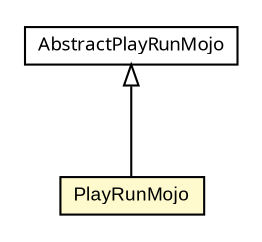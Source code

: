#!/usr/local/bin/dot
#
# Class diagram 
# Generated by UmlGraph version 4.6 (http://www.spinellis.gr/sw/umlgraph)
#

digraph G {
	edge [fontname="arial",fontsize=10,labelfontname="arial",labelfontsize=10];
	node [fontname="arial",fontsize=10,shape=plaintext];
	// com.google.code.play.PlayRunMojo
	c486 [label=<<table border="0" cellborder="1" cellspacing="0" cellpadding="2" port="p" bgcolor="lemonChiffon" href="./PlayRunMojo.html">
		<tr><td><table border="0" cellspacing="0" cellpadding="1">
			<tr><td> PlayRunMojo </td></tr>
		</table></td></tr>
		</table>>, fontname="arial", fontcolor="black", fontsize=9.0];
	// com.google.code.play.AbstractPlayRunMojo
	c501 [label=<<table border="0" cellborder="1" cellspacing="0" cellpadding="2" port="p" href="./AbstractPlayRunMojo.html">
		<tr><td><table border="0" cellspacing="0" cellpadding="1">
			<tr><td><font face="ariali"> AbstractPlayRunMojo </font></td></tr>
		</table></td></tr>
		</table>>, fontname="arial", fontcolor="black", fontsize=9.0];
	//com.google.code.play.PlayRunMojo extends com.google.code.play.AbstractPlayRunMojo
	c501:p -> c486:p [dir=back,arrowtail=empty];
}

